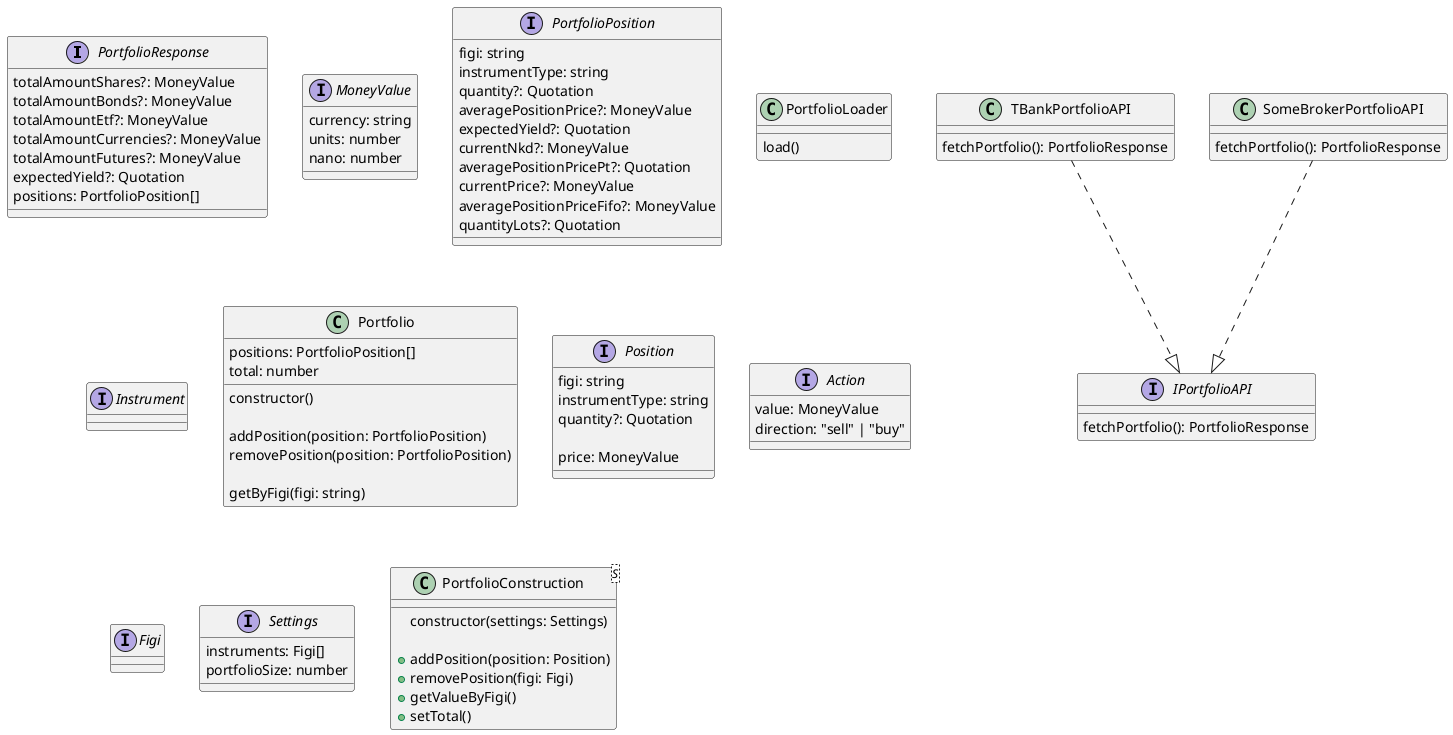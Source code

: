 @startuml PortfolioConstructor

interface PortfolioResponse {
  ' Общая стоимость акций в портфеле в рублях.'
  totalAmountShares?: MoneyValue
  ' Общая стоимость облигаций в портфеле в рублях.'
  totalAmountBonds?: MoneyValue
  ' Общая стоимость фондов в портфеле в рублях.'
  totalAmountEtf?: MoneyValue
  ' Общая стоимость валют в портфеле в рублях.'
  totalAmountCurrencies?: MoneyValue
  ' Общая стоимость фьючерсов в портфеле в рублях.'
  totalAmountFutures?: MoneyValue
  ' Текущая относительная доходность портфеля, в %.'
  expectedYield?: Quotation
  ' Список позиций портфеля.'
  positions: PortfolioPosition[]
}

' Денежная сумма в определенной валюте '
interface MoneyValue {
  ' строковый ISO-код валюты '
  currency: string
  ' целая часть суммы, может быть отрицательным числом '
  units: number
  ' дробная часть суммы, может быть отрицательным числом '
  nano: number
}

interface PortfolioPosition {
  ' Figi-идентификатора инструмента. '
  figi: string
  ' Тип инструмента. '
  instrumentType: string
  ' Количество инструмента в портфеле в штуках. '
  quantity?: Quotation
  ' Средневзвешенная цена позиции. **Возможна задержка до секунды для пересчёта**. '
  averagePositionPrice?: MoneyValue
  ' Текущая рассчитанная относительная доходность позиции, в %. '
  expectedYield?: Quotation
  ' Текущий НКД. '
  currentNkd?: MoneyValue
  ' Средняя цена лота в позиции в пунктах (для фьючерсов). **Возможна задержка до секунды для пересчёта**. '
  averagePositionPricePt?: Quotation
  ' Текущая цена за 1 инструмент. Для получения стоимости лота требуется умножить на лотность инструмента.. '
  currentPrice?: MoneyValue
  ' Средняя цена лота в позиции по методу FIFO. **Возможна задержка до секунды для пересчёта**. '
  averagePositionPriceFifo?: MoneyValue
  ' Количество лотов в портфеле. '
  quantityLots?: Quotation
}

' ___

interface IPortfolioAPI {
  fetchPortfolio(): PortfolioResponse
}

class TBankPortfolioAPI {
  fetchPortfolio(): PortfolioResponse
}

class SomeBrokerPortfolioAPI {
  fetchPortfolio(): PortfolioResponse
}

TBankPortfolioAPI ..|> IPortfolioAPI
SomeBrokerPortfolioAPI ..|> IPortfolioAPI

' ___

class PortfolioLoader {
  load()
}

interface Instrument {}

class Portfolio {
  positions: PortfolioPosition[]
  total: number 

  constructor() 

  addPosition(position: PortfolioPosition)
  removePosition(position: PortfolioPosition)

  getByFigi(figi: string)
}

interface Position {
' Figi-идентификатора инструмента. '
  figi: string
' Тип инструмента. '
  instrumentType: string
' Количество инструмента в портфеле в штуках. '
  quantity?: Quotation

  price: MoneyValue
}


interface Action {
  value: MoneyValue
' TODO: Может использовать просто орицательные значения
  direction: "sell" | "buy"
}

interface Figi {}

interface Settings {
  instruments: Figi[]
  portfolioSize: number
}

' Сумма на которую нужно купить инструмент, чтобы он соответствовал ожидаемому портфелю
class PortfolioConstruction<S> {
  constructor(settings: Settings)

' Добавляем инструмент в модель построения портфеля. Если инструмента нет в настройках, то
  + addPosition(position: Position)
' Убираем инструмент из модели построения портфеля
  + removePosition(figi: Figi)
' Получаем максимально доступное количество размера позиции
  + getValueByFigi()
' Задать количество средств для равномерного распределения между инструментами
  + setTotal()
}

' Сделать модель построения которая позволит чтобы все инструменты находились +- на одном уровне по общему объему

' PortfolioConstruction --> Position
' PortfolioConstruction --> Settings
' Settings --> Figi


@enduml